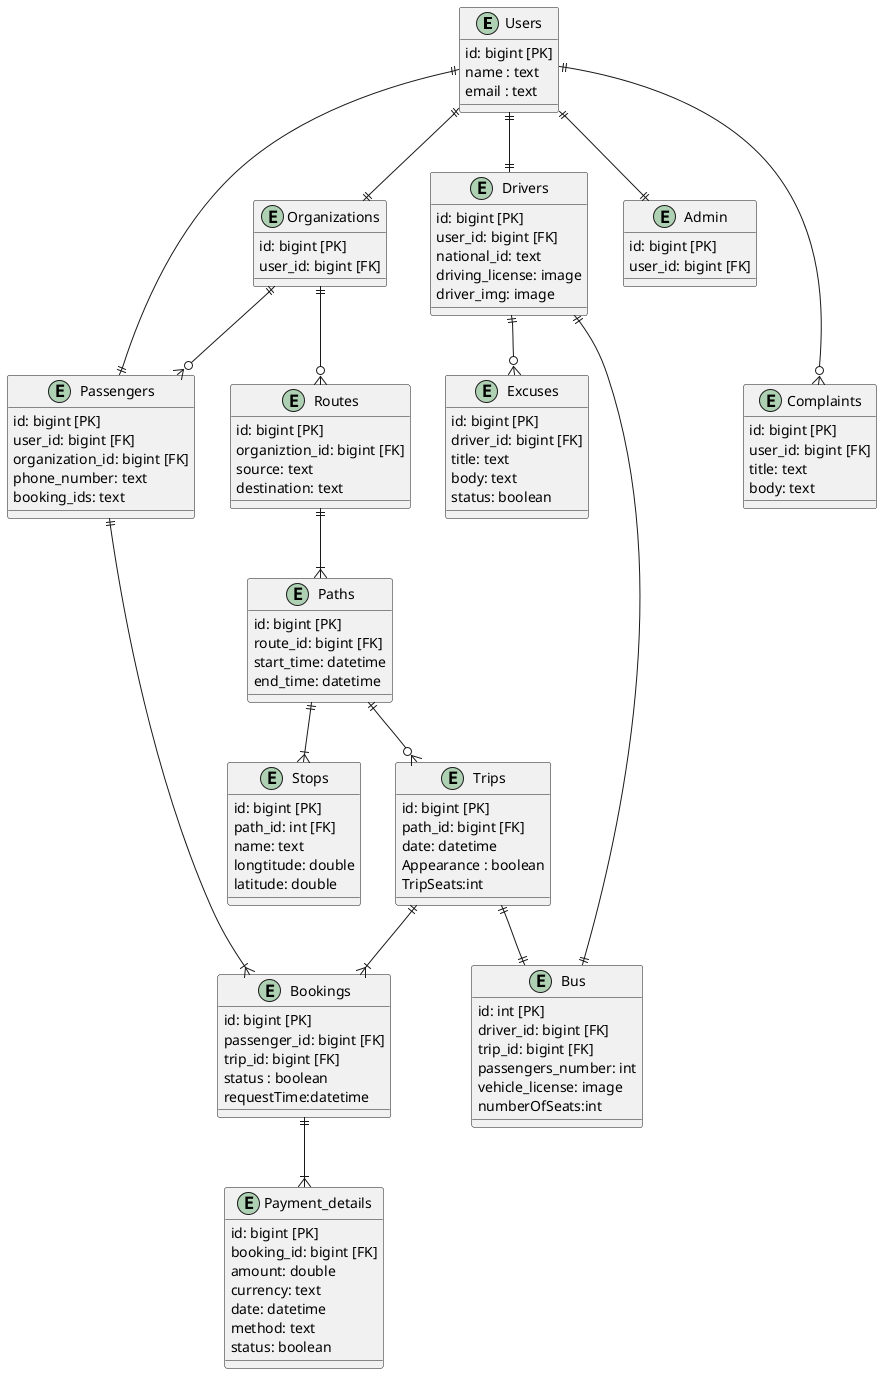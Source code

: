 @startuml erd
entity Users {
  id: bigint [PK]
  name : text
  email : text
}
entity Passengers {
  id: bigint [PK]
  user_id: bigint [FK]
  organization_id: bigint [FK]
  phone_number: text
  booking_ids: text
}

entity Organizations {
  id: bigint [PK]
  user_id: bigint [FK]
}

entity Drivers {
  id: bigint [PK]
  user_id: bigint [FK]
  national_id: text
  driving_license: image
  driver_img: image
}
entity Admin {
  id: bigint [PK]
  user_id: bigint [FK]
}
entity Excuses {
  id: bigint [PK]
  driver_id: bigint [FK]
  title: text
  body: text
  status: boolean
}
entity Routes {
  id: bigint [PK]
  organiztion_id: bigint [FK]
  source: text
  destination: text

}
entity Paths {
  id: bigint [PK]
  route_id: bigint [FK]
  start_time: datetime
  end_time: datetime
}
entity Stops {
  id: bigint [PK]
  path_id: int [FK]
  name: text
  longtitude: double
  latitude: double
}
entity Bus {
  id: int [PK]
  driver_id: bigint [FK]
  trip_id: bigint [FK]
  passengers_number: int
  vehicle_license: image
  numberOfSeats:int
}
entity Bookings {
  id: bigint [PK]
  passenger_id: bigint [FK]
  trip_id: bigint [FK]
  status : boolean
  requestTime:datetime
}

entity Trips {
  id: bigint [PK]
  path_id: bigint [FK]
  date: datetime
  Appearance : boolean
  TripSeats:int
}
entity Complaints {
  id: bigint [PK]
  user_id: bigint [FK]
  title: text
  body: text
}
entity Payment_details {
  id: bigint [PK]
  booking_id: bigint [FK]
  amount: double
  currency: text
  date: datetime
  method: text
  status: boolean
}
Users ||--|| Passengers
Users ||--|| Drivers
Users ||--|| Organizations
Users ||--|| Admin

Users ||---o{ Complaints
Organizations ||--o{ Passengers
Organizations ||--o{ Routes
Drivers ||--o{ Excuses
Bookings ||--|{ Payment_details

Routes ||--|{ Paths
Paths ||--|{ Stops
Paths ||--o{ Trips
Trips ||--|| Bus
Drivers ||--|| Bus

Passengers ||--|{ Bookings
Trips ||--|{ Bookings


@enduml